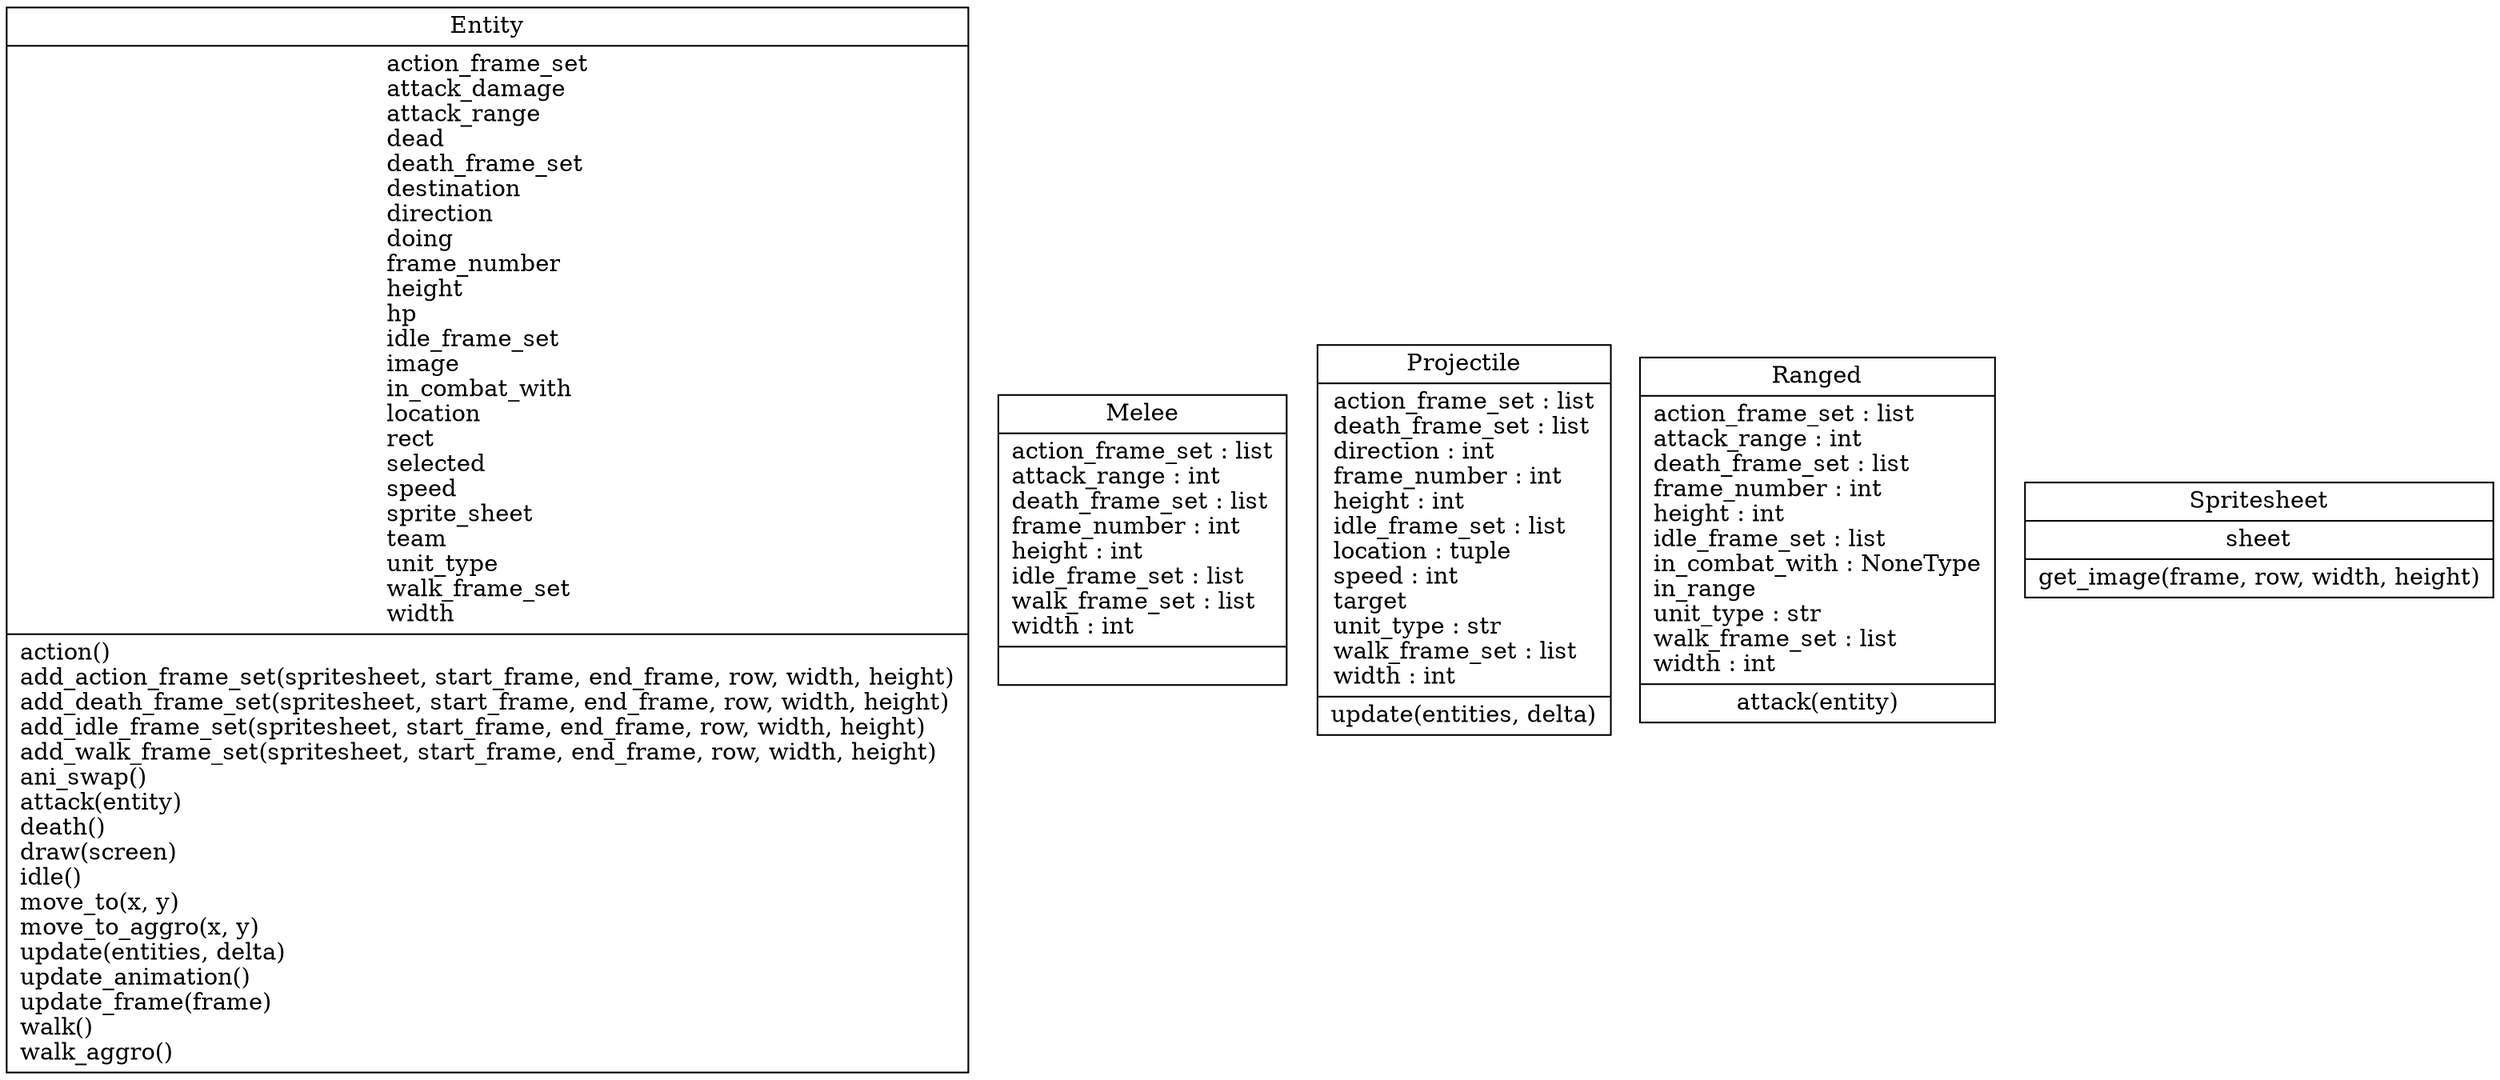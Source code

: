 digraph "classes" {
rankdir=BT
charset="utf-8"
"Project.src.entity.Entity" [color="black", fontcolor="black", label=<{Entity|action_frame_set<br ALIGN="LEFT"/>attack_damage<br ALIGN="LEFT"/>attack_range<br ALIGN="LEFT"/>dead<br ALIGN="LEFT"/>death_frame_set<br ALIGN="LEFT"/>destination<br ALIGN="LEFT"/>direction<br ALIGN="LEFT"/>doing<br ALIGN="LEFT"/>frame_number<br ALIGN="LEFT"/>height<br ALIGN="LEFT"/>hp<br ALIGN="LEFT"/>idle_frame_set<br ALIGN="LEFT"/>image<br ALIGN="LEFT"/>in_combat_with<br ALIGN="LEFT"/>location<br ALIGN="LEFT"/>rect<br ALIGN="LEFT"/>selected<br ALIGN="LEFT"/>speed<br ALIGN="LEFT"/>sprite_sheet<br ALIGN="LEFT"/>team<br ALIGN="LEFT"/>unit_type<br ALIGN="LEFT"/>walk_frame_set<br ALIGN="LEFT"/>width<br ALIGN="LEFT"/>|action()<br ALIGN="LEFT"/>add_action_frame_set(spritesheet, start_frame, end_frame, row, width, height)<br ALIGN="LEFT"/>add_death_frame_set(spritesheet, start_frame, end_frame, row, width, height)<br ALIGN="LEFT"/>add_idle_frame_set(spritesheet, start_frame, end_frame, row, width, height)<br ALIGN="LEFT"/>add_walk_frame_set(spritesheet, start_frame, end_frame, row, width, height)<br ALIGN="LEFT"/>ani_swap()<br ALIGN="LEFT"/>attack(entity)<br ALIGN="LEFT"/>death()<br ALIGN="LEFT"/>draw(screen)<br ALIGN="LEFT"/>idle()<br ALIGN="LEFT"/>move_to(x, y)<br ALIGN="LEFT"/>move_to_aggro(x, y)<br ALIGN="LEFT"/>update(entities, delta)<br ALIGN="LEFT"/>update_animation()<br ALIGN="LEFT"/>update_frame(frame)<br ALIGN="LEFT"/>walk()<br ALIGN="LEFT"/>walk_aggro()<br ALIGN="LEFT"/>}>, shape="record", style="solid"];
"Project.src.melee.Melee" [color="black", fontcolor="black", label=<{Melee|action_frame_set : list<br ALIGN="LEFT"/>attack_range : int<br ALIGN="LEFT"/>death_frame_set : list<br ALIGN="LEFT"/>frame_number : int<br ALIGN="LEFT"/>height : int<br ALIGN="LEFT"/>idle_frame_set : list<br ALIGN="LEFT"/>walk_frame_set : list<br ALIGN="LEFT"/>width : int<br ALIGN="LEFT"/>|}>, shape="record", style="solid"];
"Project.src.projectile.Projectile" [color="black", fontcolor="black", label=<{Projectile|action_frame_set : list<br ALIGN="LEFT"/>death_frame_set : list<br ALIGN="LEFT"/>direction : int<br ALIGN="LEFT"/>frame_number : int<br ALIGN="LEFT"/>height : int<br ALIGN="LEFT"/>idle_frame_set : list<br ALIGN="LEFT"/>location : tuple<br ALIGN="LEFT"/>speed : int<br ALIGN="LEFT"/>target<br ALIGN="LEFT"/>unit_type : str<br ALIGN="LEFT"/>walk_frame_set : list<br ALIGN="LEFT"/>width : int<br ALIGN="LEFT"/>|update(entities, delta)<br ALIGN="LEFT"/>}>, shape="record", style="solid"];
"Project.src.ranged.Ranged" [color="black", fontcolor="black", label=<{Ranged|action_frame_set : list<br ALIGN="LEFT"/>attack_range : int<br ALIGN="LEFT"/>death_frame_set : list<br ALIGN="LEFT"/>frame_number : int<br ALIGN="LEFT"/>height : int<br ALIGN="LEFT"/>idle_frame_set : list<br ALIGN="LEFT"/>in_combat_with : NoneType<br ALIGN="LEFT"/>in_range<br ALIGN="LEFT"/>unit_type : str<br ALIGN="LEFT"/>walk_frame_set : list<br ALIGN="LEFT"/>width : int<br ALIGN="LEFT"/>|attack(entity)<br ALIGN="LEFT"/>}>, shape="record", style="solid"];
"Project.src.spritesheet.Spritesheet" [color="black", fontcolor="black", label=<{Spritesheet|sheet<br ALIGN="LEFT"/>|get_image(frame, row, width, height)<br ALIGN="LEFT"/>}>, shape="record", style="solid"];
}
